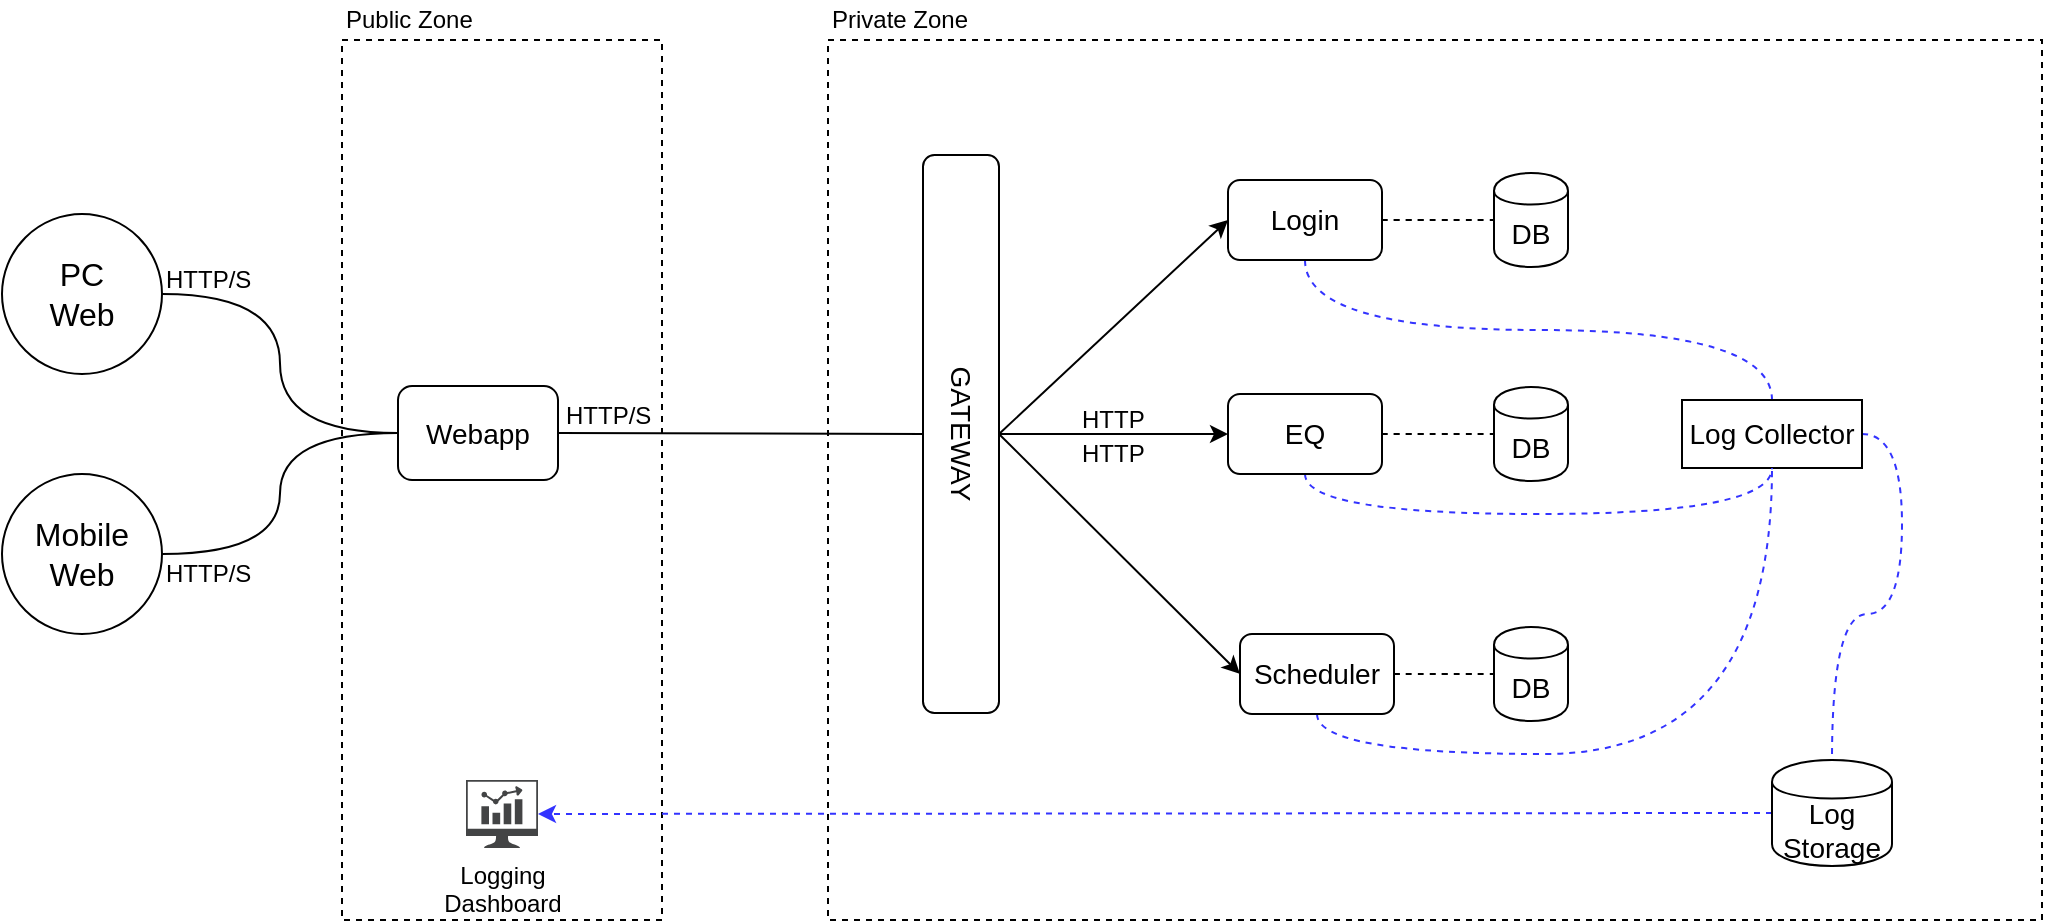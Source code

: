 <mxfile version="12.1.0" type="github" pages="1"><diagram name="Page-1" id="e56a1550-8fbb-45ad-956c-1786394a9013"><mxGraphModel dx="777" dy="560" grid="1" gridSize="10" guides="1" tooltips="1" connect="1" arrows="1" fold="1" page="1" pageScale="1" pageWidth="1100" pageHeight="850" background="#ffffff" math="0" shadow="0"><root><mxCell id="0"/><mxCell id="1" parent="0"/><mxCell id="sTUJ1im_NnVplWLcVum1-3" value="" style="rounded=0;whiteSpace=wrap;html=1;dashed=1;" parent="1" vertex="1"><mxGeometry x="220" y="240" width="160" height="440" as="geometry"/></mxCell><mxCell id="sTUJ1im_NnVplWLcVum1-4" value="" style="rounded=0;whiteSpace=wrap;html=1;dashed=1;" parent="1" vertex="1"><mxGeometry x="463" y="240" width="607" height="440" as="geometry"/></mxCell><mxCell id="sTUJ1im_NnVplWLcVum1-18" style="edgeStyle=none;rounded=0;orthogonalLoop=1;jettySize=auto;html=1;exitX=0.5;exitY=0;exitDx=0;exitDy=0;entryX=0;entryY=0.5;entryDx=0;entryDy=0;" parent="1" source="sTUJ1im_NnVplWLcVum1-5" target="sTUJ1im_NnVplWLcVum1-7" edge="1"><mxGeometry relative="1" as="geometry"/></mxCell><mxCell id="sTUJ1im_NnVplWLcVum1-63" style="rounded=0;orthogonalLoop=1;jettySize=auto;html=1;exitX=0.5;exitY=0;exitDx=0;exitDy=0;endArrow=classic;endFill=1;strokeWidth=1;" parent="1" source="sTUJ1im_NnVplWLcVum1-5" target="sTUJ1im_NnVplWLcVum1-61" edge="1"><mxGeometry relative="1" as="geometry"/></mxCell><mxCell id="sTUJ1im_NnVplWLcVum1-64" style="edgeStyle=none;rounded=0;orthogonalLoop=1;jettySize=auto;html=1;exitX=0.5;exitY=0;exitDx=0;exitDy=0;entryX=0;entryY=0.5;entryDx=0;entryDy=0;endArrow=classic;endFill=1;strokeWidth=1;" parent="1" source="sTUJ1im_NnVplWLcVum1-5" target="sTUJ1im_NnVplWLcVum1-62" edge="1"><mxGeometry relative="1" as="geometry"/></mxCell><mxCell id="sTUJ1im_NnVplWLcVum1-5" value="&lt;font style=&quot;font-size: 14px&quot;&gt;GATEWAY&lt;/font&gt;" style="rounded=1;whiteSpace=wrap;html=1;rotation=90;" parent="1" vertex="1"><mxGeometry x="390" y="418" width="279" height="38" as="geometry"/></mxCell><mxCell id="sTUJ1im_NnVplWLcVum1-79" style="edgeStyle=orthogonalEdgeStyle;curved=1;rounded=1;orthogonalLoop=1;jettySize=auto;html=1;exitX=1;exitY=0.5;exitDx=0;exitDy=0;dashed=1;endArrow=none;endFill=0;strokeColor=#000000;strokeWidth=1;" parent="1" source="sTUJ1im_NnVplWLcVum1-7" target="sTUJ1im_NnVplWLcVum1-74" edge="1"><mxGeometry relative="1" as="geometry"/></mxCell><mxCell id="sTUJ1im_NnVplWLcVum1-81" style="edgeStyle=orthogonalEdgeStyle;curved=1;rounded=1;orthogonalLoop=1;jettySize=auto;html=1;exitX=0.5;exitY=1;exitDx=0;exitDy=0;dashed=1;endArrow=none;endFill=0;strokeColor=#3333FF;strokeWidth=1;" parent="1" source="sTUJ1im_NnVplWLcVum1-7" target="sTUJ1im_NnVplWLcVum1-59" edge="1"><mxGeometry relative="1" as="geometry"/></mxCell><mxCell id="sTUJ1im_NnVplWLcVum1-7" value="&lt;font style=&quot;font-size: 14px&quot;&gt;Login&lt;/font&gt;" style="rounded=1;whiteSpace=wrap;html=1;" parent="1" vertex="1"><mxGeometry x="663" y="310" width="77" height="40" as="geometry"/></mxCell><mxCell id="sTUJ1im_NnVplWLcVum1-29" style="edgeStyle=none;rounded=0;orthogonalLoop=1;jettySize=auto;html=1;exitX=1;exitY=0.5;exitDx=0;exitDy=0;entryX=0.5;entryY=1;entryDx=0;entryDy=0;endArrow=none;endFill=0;" parent="1" source="sTUJ1im_NnVplWLcVum1-25" target="sTUJ1im_NnVplWLcVum1-5" edge="1"><mxGeometry relative="1" as="geometry"/></mxCell><mxCell id="sTUJ1im_NnVplWLcVum1-25" value="&lt;font style=&quot;font-size: 14px&quot;&gt;Webapp&lt;/font&gt;" style="rounded=1;whiteSpace=wrap;html=1;" parent="1" vertex="1"><mxGeometry x="248" y="413" width="80" height="47" as="geometry"/></mxCell><mxCell id="sTUJ1im_NnVplWLcVum1-26" value="HTTP" style="text;html=1;resizable=0;points=[];autosize=1;align=left;verticalAlign=top;spacingTop=-4;" parent="1" vertex="1"><mxGeometry x="588" y="420" width="50" height="20" as="geometry"/></mxCell><mxCell id="sTUJ1im_NnVplWLcVum1-27" value="HTTP" style="text;html=1;resizable=0;points=[];autosize=1;align=left;verticalAlign=top;spacingTop=-4;" parent="1" vertex="1"><mxGeometry x="588" y="437" width="50" height="20" as="geometry"/></mxCell><mxCell id="sTUJ1im_NnVplWLcVum1-32" style="edgeStyle=orthogonalEdgeStyle;rounded=0;orthogonalLoop=1;jettySize=auto;html=1;exitX=1;exitY=0.5;exitDx=0;exitDy=0;entryX=0;entryY=0.5;entryDx=0;entryDy=0;endArrow=none;endFill=0;strokeWidth=1;curved=1;" parent="1" source="sTUJ1im_NnVplWLcVum1-30" target="sTUJ1im_NnVplWLcVum1-25" edge="1"><mxGeometry relative="1" as="geometry"/></mxCell><mxCell id="sTUJ1im_NnVplWLcVum1-30" value="&lt;font style=&quot;font-size: 16px&quot;&gt;PC&lt;br&gt;Web&lt;/font&gt;" style="ellipse;whiteSpace=wrap;html=1;aspect=fixed;" parent="1" vertex="1"><mxGeometry x="50" y="327" width="80" height="80" as="geometry"/></mxCell><mxCell id="sTUJ1im_NnVplWLcVum1-33" style="edgeStyle=orthogonalEdgeStyle;curved=1;rounded=0;orthogonalLoop=1;jettySize=auto;html=1;exitX=1;exitY=0.5;exitDx=0;exitDy=0;endArrow=none;endFill=0;strokeWidth=1;" parent="1" source="sTUJ1im_NnVplWLcVum1-31" target="sTUJ1im_NnVplWLcVum1-25" edge="1"><mxGeometry relative="1" as="geometry"/></mxCell><mxCell id="sTUJ1im_NnVplWLcVum1-31" value="&lt;font style=&quot;font-size: 16px&quot;&gt;Mobile&lt;br&gt;Web&lt;/font&gt;" style="ellipse;whiteSpace=wrap;html=1;aspect=fixed;" parent="1" vertex="1"><mxGeometry x="50" y="457" width="80" height="80" as="geometry"/></mxCell><mxCell id="sTUJ1im_NnVplWLcVum1-34" value="Public Zone" style="text;html=1;resizable=0;points=[];autosize=1;align=left;verticalAlign=top;spacingTop=-4;" parent="1" vertex="1"><mxGeometry x="220" y="220" width="80" height="20" as="geometry"/></mxCell><mxCell id="sTUJ1im_NnVplWLcVum1-35" value="Private Zone" style="text;html=1;resizable=0;points=[];autosize=1;align=left;verticalAlign=top;spacingTop=-4;" parent="1" vertex="1"><mxGeometry x="463" y="220" width="80" height="20" as="geometry"/></mxCell><mxCell id="sTUJ1im_NnVplWLcVum1-87" style="edgeStyle=orthogonalEdgeStyle;curved=1;rounded=1;orthogonalLoop=1;jettySize=auto;html=1;exitX=1;exitY=0.5;exitDx=0;exitDy=0;entryX=0.5;entryY=0;entryDx=0;entryDy=0;dashed=1;endArrow=none;endFill=0;strokeColor=#3333FF;strokeWidth=1;" parent="1" source="sTUJ1im_NnVplWLcVum1-59" target="sTUJ1im_NnVplWLcVum1-84" edge="1"><mxGeometry relative="1" as="geometry"/></mxCell><mxCell id="sTUJ1im_NnVplWLcVum1-59" value="&lt;font style=&quot;font-size: 14px&quot;&gt;Log Collector&lt;/font&gt;" style="rounded=0;whiteSpace=wrap;html=1;" parent="1" vertex="1"><mxGeometry x="890" y="420" width="90" height="34" as="geometry"/></mxCell><mxCell id="sTUJ1im_NnVplWLcVum1-78" style="edgeStyle=orthogonalEdgeStyle;curved=1;rounded=1;orthogonalLoop=1;jettySize=auto;html=1;exitX=1;exitY=0.5;exitDx=0;exitDy=0;dashed=1;endArrow=none;endFill=0;strokeColor=#000000;strokeWidth=1;" parent="1" source="sTUJ1im_NnVplWLcVum1-61" target="sTUJ1im_NnVplWLcVum1-75" edge="1"><mxGeometry relative="1" as="geometry"/></mxCell><mxCell id="sTUJ1im_NnVplWLcVum1-82" style="edgeStyle=orthogonalEdgeStyle;curved=1;rounded=1;orthogonalLoop=1;jettySize=auto;html=1;exitX=0.5;exitY=1;exitDx=0;exitDy=0;entryX=0.5;entryY=1;entryDx=0;entryDy=0;dashed=1;endArrow=none;endFill=0;strokeColor=#3333FF;strokeWidth=1;" parent="1" source="sTUJ1im_NnVplWLcVum1-61" target="sTUJ1im_NnVplWLcVum1-59" edge="1"><mxGeometry relative="1" as="geometry"/></mxCell><mxCell id="sTUJ1im_NnVplWLcVum1-61" value="&lt;font style=&quot;font-size: 14px&quot;&gt;EQ&lt;/font&gt;" style="rounded=1;whiteSpace=wrap;html=1;" parent="1" vertex="1"><mxGeometry x="663" y="417" width="77" height="40" as="geometry"/></mxCell><mxCell id="sTUJ1im_NnVplWLcVum1-80" style="edgeStyle=orthogonalEdgeStyle;curved=1;rounded=1;orthogonalLoop=1;jettySize=auto;html=1;exitX=1;exitY=0.5;exitDx=0;exitDy=0;dashed=1;endArrow=none;endFill=0;strokeColor=#000000;strokeWidth=1;" parent="1" source="sTUJ1im_NnVplWLcVum1-62" target="sTUJ1im_NnVplWLcVum1-76" edge="1"><mxGeometry relative="1" as="geometry"/></mxCell><mxCell id="sTUJ1im_NnVplWLcVum1-83" style="edgeStyle=orthogonalEdgeStyle;curved=1;rounded=1;orthogonalLoop=1;jettySize=auto;html=1;exitX=0.5;exitY=1;exitDx=0;exitDy=0;dashed=1;endArrow=none;endFill=0;strokeColor=#3333FF;strokeWidth=1;" parent="1" source="sTUJ1im_NnVplWLcVum1-62" target="sTUJ1im_NnVplWLcVum1-59" edge="1"><mxGeometry relative="1" as="geometry"/></mxCell><mxCell id="sTUJ1im_NnVplWLcVum1-62" value="&lt;span style=&quot;font-size: 14px&quot;&gt;Scheduler&lt;/span&gt;" style="rounded=1;whiteSpace=wrap;html=1;" parent="1" vertex="1"><mxGeometry x="669" y="537" width="77" height="40" as="geometry"/></mxCell><mxCell id="sTUJ1im_NnVplWLcVum1-74" value="&lt;font style=&quot;font-size: 14px&quot;&gt;DB&lt;/font&gt;" style="shape=cylinder;whiteSpace=wrap;html=1;boundedLbl=1;backgroundOutline=1;" parent="1" vertex="1"><mxGeometry x="796" y="306.5" width="37" height="47" as="geometry"/></mxCell><mxCell id="sTUJ1im_NnVplWLcVum1-75" value="&lt;font style=&quot;font-size: 14px&quot;&gt;DB&lt;/font&gt;" style="shape=cylinder;whiteSpace=wrap;html=1;boundedLbl=1;backgroundOutline=1;" parent="1" vertex="1"><mxGeometry x="796" y="413.5" width="37" height="47" as="geometry"/></mxCell><mxCell id="sTUJ1im_NnVplWLcVum1-76" value="&lt;font style=&quot;font-size: 14px&quot;&gt;DB&lt;/font&gt;" style="shape=cylinder;whiteSpace=wrap;html=1;boundedLbl=1;backgroundOutline=1;" parent="1" vertex="1"><mxGeometry x="796" y="533.5" width="37" height="47" as="geometry"/></mxCell><mxCell id="sTUJ1im_NnVplWLcVum1-93" style="rounded=1;orthogonalLoop=1;jettySize=auto;html=1;exitX=0;exitY=0.5;exitDx=0;exitDy=0;dashed=1;endArrow=classic;endFill=1;strokeColor=#3333FF;strokeWidth=1;" parent="1" source="sTUJ1im_NnVplWLcVum1-84" target="sTUJ1im_NnVplWLcVum1-88" edge="1"><mxGeometry relative="1" as="geometry"/></mxCell><mxCell id="sTUJ1im_NnVplWLcVum1-84" value="&lt;font style=&quot;font-size: 14px&quot;&gt;Log&lt;br&gt;Storage&lt;br&gt;&lt;/font&gt;" style="shape=cylinder;whiteSpace=wrap;html=1;boundedLbl=1;backgroundOutline=1;" parent="1" vertex="1"><mxGeometry x="935" y="600" width="60" height="53" as="geometry"/></mxCell><mxCell id="sTUJ1im_NnVplWLcVum1-92" value="" style="group" parent="1" vertex="1" connectable="0"><mxGeometry x="265" y="610" width="70" height="64" as="geometry"/></mxCell><mxCell id="sTUJ1im_NnVplWLcVum1-88" value="" style="pointerEvents=1;shadow=0;dashed=0;html=1;strokeColor=none;fillColor=#434445;aspect=fixed;labelPosition=center;verticalLabelPosition=bottom;verticalAlign=top;align=center;outlineConnect=0;shape=mxgraph.vvd.nsx_dashboard;" parent="sTUJ1im_NnVplWLcVum1-92" vertex="1"><mxGeometry x="17" width="36" height="34" as="geometry"/></mxCell><mxCell id="sTUJ1im_NnVplWLcVum1-91" value="Logging&lt;br&gt;Dashboard" style="text;html=1;align=center;" parent="sTUJ1im_NnVplWLcVum1-92" vertex="1"><mxGeometry y="34" width="70" height="30" as="geometry"/></mxCell><mxCell id="sTUJ1im_NnVplWLcVum1-94" value="HTTP/S" style="text;html=1;resizable=0;points=[];autosize=1;align=left;verticalAlign=top;spacingTop=-4;" parent="1" vertex="1"><mxGeometry x="330" y="418" width="60" height="20" as="geometry"/></mxCell><mxCell id="sTUJ1im_NnVplWLcVum1-95" value="HTTP/S" style="text;html=1;resizable=0;points=[];autosize=1;align=left;verticalAlign=top;spacingTop=-4;" parent="1" vertex="1"><mxGeometry x="130" y="350" width="60" height="20" as="geometry"/></mxCell><mxCell id="sTUJ1im_NnVplWLcVum1-96" value="HTTP/S" style="text;html=1;resizable=0;points=[];autosize=1;align=left;verticalAlign=top;spacingTop=-4;" parent="1" vertex="1"><mxGeometry x="130" y="497" width="60" height="20" as="geometry"/></mxCell></root></mxGraphModel></diagram></mxfile>